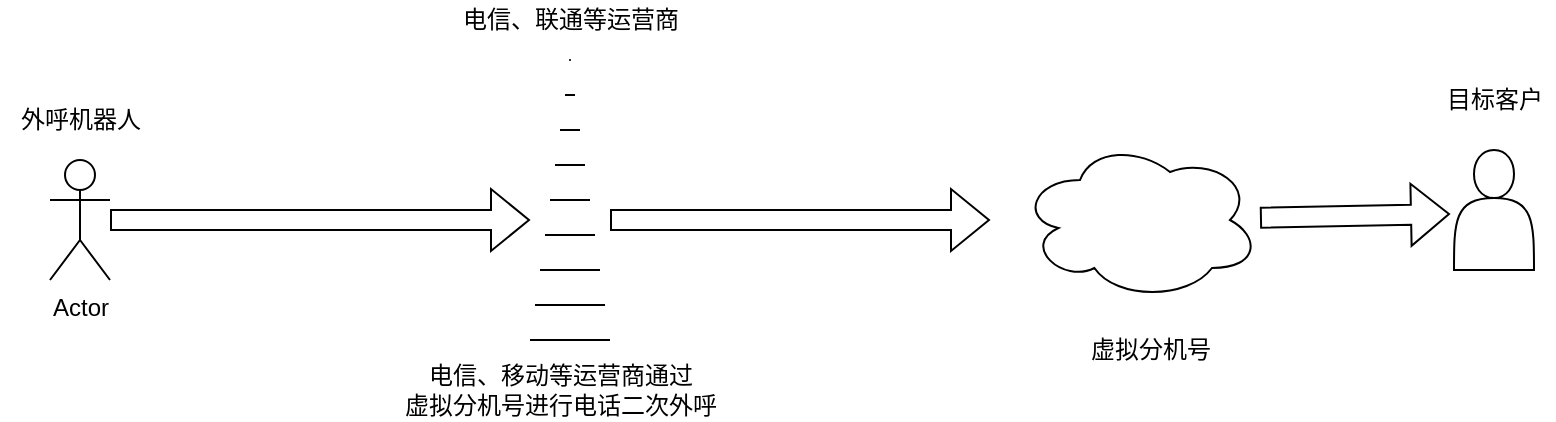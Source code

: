<mxfile version="17.5.0" type="github" pages="2">
  <diagram id="17pct5bd-_R6_cm7R62k" name="Page-1">
    <mxGraphModel dx="1018" dy="659" grid="0" gridSize="10" guides="1" tooltips="1" connect="1" arrows="1" fold="1" page="0" pageScale="1" pageWidth="827" pageHeight="1169" background="none" math="0" shadow="0">
      <root>
        <mxCell id="0" />
        <mxCell id="1" parent="0" />
        <mxCell id="ZFVcRX0ttRsEPcVG1_hr-1" value="Actor" style="shape=umlActor;verticalLabelPosition=bottom;verticalAlign=top;html=1;outlineConnect=0;" vertex="1" parent="1">
          <mxGeometry x="90" y="230" width="30" height="60" as="geometry" />
        </mxCell>
        <mxCell id="ZFVcRX0ttRsEPcVG1_hr-17" value="" style="shape=flexArrow;endArrow=classic;html=1;rounded=0;" edge="1" parent="1" source="ZFVcRX0ttRsEPcVG1_hr-1">
          <mxGeometry width="50" height="50" relative="1" as="geometry">
            <mxPoint x="390" y="360" as="sourcePoint" />
            <mxPoint x="330" y="260" as="targetPoint" />
          </mxGeometry>
        </mxCell>
        <mxCell id="ZFVcRX0ttRsEPcVG1_hr-18" value="" style="shape=mxgraph.arrows2.wedgeArrowDashed;html=1;bendable=0;rounded=0;" edge="1" parent="1">
          <mxGeometry width="100" height="100" relative="1" as="geometry">
            <mxPoint x="350" y="320" as="sourcePoint" />
            <mxPoint x="350" y="180" as="targetPoint" />
          </mxGeometry>
        </mxCell>
        <mxCell id="ZFVcRX0ttRsEPcVG1_hr-20" value="外呼机器人" style="text;html=1;align=center;verticalAlign=middle;resizable=0;points=[];autosize=1;strokeColor=none;fillColor=none;" vertex="1" parent="1">
          <mxGeometry x="65" y="200" width="80" height="20" as="geometry" />
        </mxCell>
        <mxCell id="ZFVcRX0ttRsEPcVG1_hr-21" value="电信、联通等运营商" style="text;html=1;align=center;verticalAlign=middle;resizable=0;points=[];autosize=1;strokeColor=none;fillColor=none;" vertex="1" parent="1">
          <mxGeometry x="290" y="150" width="120" height="20" as="geometry" />
        </mxCell>
        <mxCell id="ZFVcRX0ttRsEPcVG1_hr-22" value="" style="shape=actor;whiteSpace=wrap;html=1;" vertex="1" parent="1">
          <mxGeometry x="792" y="225" width="40" height="60" as="geometry" />
        </mxCell>
        <mxCell id="ZFVcRX0ttRsEPcVG1_hr-23" value="" style="shape=flexArrow;endArrow=classic;html=1;rounded=0;" edge="1" parent="1">
          <mxGeometry width="50" height="50" relative="1" as="geometry">
            <mxPoint x="370" y="260" as="sourcePoint" />
            <mxPoint x="560" y="260" as="targetPoint" />
          </mxGeometry>
        </mxCell>
        <mxCell id="ZFVcRX0ttRsEPcVG1_hr-24" value="目标客户" style="text;html=1;align=center;verticalAlign=middle;resizable=0;points=[];autosize=1;strokeColor=none;fillColor=none;" vertex="1" parent="1">
          <mxGeometry x="782" y="190" width="60" height="20" as="geometry" />
        </mxCell>
        <mxCell id="ZFVcRX0ttRsEPcVG1_hr-25" value="电信、移动等运营商通过&lt;br&gt;虚拟分机号进行电话二次外呼" style="text;html=1;align=center;verticalAlign=middle;resizable=0;points=[];autosize=1;strokeColor=none;fillColor=none;" vertex="1" parent="1">
          <mxGeometry x="260" y="330" width="170" height="30" as="geometry" />
        </mxCell>
        <mxCell id="ZFVcRX0ttRsEPcVG1_hr-27" value="" style="ellipse;shape=cloud;whiteSpace=wrap;html=1;" vertex="1" parent="1">
          <mxGeometry x="575" y="220" width="120" height="80" as="geometry" />
        </mxCell>
        <mxCell id="ZFVcRX0ttRsEPcVG1_hr-29" value="" style="shape=flexArrow;endArrow=classic;html=1;rounded=0;" edge="1" parent="1" source="ZFVcRX0ttRsEPcVG1_hr-27">
          <mxGeometry width="50" height="50" relative="1" as="geometry">
            <mxPoint x="399" y="349" as="sourcePoint" />
            <mxPoint x="790" y="257" as="targetPoint" />
          </mxGeometry>
        </mxCell>
        <mxCell id="ZFVcRX0ttRsEPcVG1_hr-30" value="虚拟分机号" style="text;html=1;align=center;verticalAlign=middle;resizable=0;points=[];autosize=1;strokeColor=none;fillColor=none;" vertex="1" parent="1">
          <mxGeometry x="605" y="316" width="70" height="18" as="geometry" />
        </mxCell>
      </root>
    </mxGraphModel>
  </diagram>
  <diagram id="3ZJ99M01-rlFQCI2QktX" name="Page-2">
    <mxGraphModel dx="1757" dy="1203" grid="0" gridSize="10" guides="1" tooltips="1" connect="1" arrows="1" fold="1" page="0" pageScale="1" pageWidth="827" pageHeight="1169" math="0" shadow="0">
      <root>
        <mxCell id="0" />
        <mxCell id="1" parent="0" />
        <mxCell id="4m6WefljovSOOzzvM4tm-5" value="" style="edgeStyle=orthogonalEdgeStyle;rounded=0;orthogonalLoop=1;jettySize=auto;html=1;exitX=0.5;exitY=1;exitDx=0;exitDy=0;" edge="1" parent="1" source="4m6WefljovSOOzzvM4tm-13">
          <mxGeometry relative="1" as="geometry">
            <mxPoint x="333" y="-31" as="sourcePoint" />
            <mxPoint x="163" y="426" as="targetPoint" />
          </mxGeometry>
        </mxCell>
        <mxCell id="4m6WefljovSOOzzvM4tm-7" value="" style="edgeStyle=orthogonalEdgeStyle;rounded=0;orthogonalLoop=1;jettySize=auto;html=1;" edge="1" parent="1" source="4m6WefljovSOOzzvM4tm-1">
          <mxGeometry relative="1" as="geometry">
            <mxPoint x="165" y="68" as="targetPoint" />
          </mxGeometry>
        </mxCell>
        <mxCell id="4m6WefljovSOOzzvM4tm-1" value="实时音频信号数据" style="rounded=0;whiteSpace=wrap;html=1;" vertex="1" parent="1">
          <mxGeometry x="105" y="-38" width="120" height="60" as="geometry" />
        </mxCell>
        <mxCell id="4m6WefljovSOOzzvM4tm-26" value="" style="edgeStyle=orthogonalEdgeStyle;rounded=0;orthogonalLoop=1;jettySize=auto;html=1;" edge="1" parent="1" source="4m6WefljovSOOzzvM4tm-2">
          <mxGeometry relative="1" as="geometry">
            <mxPoint x="159" y="540" as="targetPoint" />
          </mxGeometry>
        </mxCell>
        <mxCell id="4m6WefljovSOOzzvM4tm-2" value="采用wav2vec预训练模型获取上述音频特征信号" style="whiteSpace=wrap;html=1;rounded=0;" vertex="1" parent="1">
          <mxGeometry x="99" y="428" width="120" height="60" as="geometry" />
        </mxCell>
        <mxCell id="4m6WefljovSOOzzvM4tm-18" value="" style="edgeStyle=orthogonalEdgeStyle;rounded=0;orthogonalLoop=1;jettySize=auto;html=1;" edge="1" parent="1" source="4m6WefljovSOOzzvM4tm-4" target="4m6WefljovSOOzzvM4tm-17">
          <mxGeometry relative="1" as="geometry" />
        </mxCell>
        <mxCell id="4m6WefljovSOOzzvM4tm-4" value="CNN卷积神经网络对音频特征信号进行模型判定" style="whiteSpace=wrap;html=1;rounded=0;" vertex="1" parent="1">
          <mxGeometry x="103" y="543" width="120" height="60" as="geometry" />
        </mxCell>
        <mxCell id="4m6WefljovSOOzzvM4tm-9" value="" style="edgeStyle=orthogonalEdgeStyle;rounded=0;orthogonalLoop=1;jettySize=auto;html=1;" edge="1" parent="1" source="4m6WefljovSOOzzvM4tm-6">
          <mxGeometry relative="1" as="geometry">
            <mxPoint x="163" y="178" as="targetPoint" />
          </mxGeometry>
        </mxCell>
        <mxCell id="4m6WefljovSOOzzvM4tm-6" value="采用音频声学知识对上述音频信号进行第一次过滤" style="whiteSpace=wrap;html=1;rounded=0;" vertex="1" parent="1">
          <mxGeometry x="103" y="70" width="120" height="60" as="geometry" />
        </mxCell>
        <mxCell id="4m6WefljovSOOzzvM4tm-11" value="" style="edgeStyle=orthogonalEdgeStyle;rounded=0;orthogonalLoop=1;jettySize=auto;html=1;" edge="1" parent="1" source="4m6WefljovSOOzzvM4tm-8" target="4m6WefljovSOOzzvM4tm-10">
          <mxGeometry relative="1" as="geometry" />
        </mxCell>
        <mxCell id="4m6WefljovSOOzzvM4tm-14" value="" style="edgeStyle=orthogonalEdgeStyle;rounded=0;orthogonalLoop=1;jettySize=auto;html=1;exitX=0.5;exitY=1;exitDx=0;exitDy=0;" edge="1" parent="1" source="4m6WefljovSOOzzvM4tm-8">
          <mxGeometry relative="1" as="geometry">
            <mxPoint x="163" y="314" as="targetPoint" />
          </mxGeometry>
        </mxCell>
        <mxCell id="4m6WefljovSOOzzvM4tm-8" value="是否有声音信号" style="rhombus;whiteSpace=wrap;html=1;rounded=0;" vertex="1" parent="1">
          <mxGeometry x="123" y="180" width="80" height="80" as="geometry" />
        </mxCell>
        <mxCell id="4m6WefljovSOOzzvM4tm-10" value="仍然处于未接通状态，重新获取音频信号数据，接着判定" style="whiteSpace=wrap;html=1;rounded=0;" vertex="1" parent="1">
          <mxGeometry x="-95" y="190" width="120" height="60" as="geometry" />
        </mxCell>
        <mxCell id="4m6WefljovSOOzzvM4tm-12" value="无声音信号" style="text;html=1;align=center;verticalAlign=middle;resizable=0;points=[];autosize=1;strokeColor=none;fillColor=none;" vertex="1" parent="1">
          <mxGeometry x="45" y="229" width="70" height="18" as="geometry" />
        </mxCell>
        <mxCell id="4m6WefljovSOOzzvM4tm-13" value="对声音信号进行如下判定" style="whiteSpace=wrap;html=1;rounded=0;" vertex="1" parent="1">
          <mxGeometry x="103" y="316" width="120" height="60" as="geometry" />
        </mxCell>
        <mxCell id="4m6WefljovSOOzzvM4tm-15" value="有声音信号" style="text;html=1;align=center;verticalAlign=middle;resizable=0;points=[];autosize=1;strokeColor=none;fillColor=none;" vertex="1" parent="1">
          <mxGeometry x="164" y="270" width="70" height="18" as="geometry" />
        </mxCell>
        <mxCell id="4m6WefljovSOOzzvM4tm-20" value="" style="edgeStyle=orthogonalEdgeStyle;rounded=0;orthogonalLoop=1;jettySize=auto;html=1;" edge="1" parent="1" source="4m6WefljovSOOzzvM4tm-17" target="4m6WefljovSOOzzvM4tm-19">
          <mxGeometry relative="1" as="geometry" />
        </mxCell>
        <mxCell id="4m6WefljovSOOzzvM4tm-23" value="" style="edgeStyle=orthogonalEdgeStyle;rounded=0;orthogonalLoop=1;jettySize=auto;html=1;" edge="1" parent="1" source="4m6WefljovSOOzzvM4tm-17" target="4m6WefljovSOOzzvM4tm-22">
          <mxGeometry relative="1" as="geometry" />
        </mxCell>
        <mxCell id="4m6WefljovSOOzzvM4tm-17" value="是否接通第一次判定" style="rhombus;whiteSpace=wrap;html=1;rounded=0;" vertex="1" parent="1">
          <mxGeometry x="123" y="665" width="80" height="80" as="geometry" />
        </mxCell>
        <mxCell id="4m6WefljovSOOzzvM4tm-19" value="未接通状态进一步判定" style="whiteSpace=wrap;html=1;rounded=0;" vertex="1" parent="1">
          <mxGeometry x="-57" y="675" width="120" height="60" as="geometry" />
        </mxCell>
        <mxCell id="4m6WefljovSOOzzvM4tm-21" value="未接通" style="text;html=1;align=center;verticalAlign=middle;resizable=0;points=[];autosize=1;strokeColor=none;fillColor=none;" vertex="1" parent="1">
          <mxGeometry x="69" y="684" width="46" height="18" as="geometry" />
        </mxCell>
        <mxCell id="4m6WefljovSOOzzvM4tm-22" value="已接通状态进一步判定" style="whiteSpace=wrap;html=1;rounded=0;" vertex="1" parent="1">
          <mxGeometry x="263" y="675" width="120" height="60" as="geometry" />
        </mxCell>
        <mxCell id="4m6WefljovSOOzzvM4tm-24" value="已接通" style="text;html=1;align=center;verticalAlign=middle;resizable=0;points=[];autosize=1;strokeColor=none;fillColor=none;" vertex="1" parent="1">
          <mxGeometry x="203" y="684" width="46" height="18" as="geometry" />
        </mxCell>
        <mxCell id="4m6WefljovSOOzzvM4tm-31" value="" style="endArrow=classic;startArrow=classic;html=1;rounded=0;" edge="1" parent="1">
          <mxGeometry width="50" height="50" relative="1" as="geometry">
            <mxPoint x="238" y="800" as="sourcePoint" />
            <mxPoint x="330" y="735" as="targetPoint" />
            <Array as="points">
              <mxPoint x="330" y="800" />
            </Array>
          </mxGeometry>
        </mxCell>
        <mxCell id="4m6WefljovSOOzzvM4tm-32" value="" style="endArrow=classic;startArrow=classic;html=1;rounded=0;exitX=0.5;exitY=1;exitDx=0;exitDy=0;" edge="1" parent="1" source="4m6WefljovSOOzzvM4tm-19">
          <mxGeometry width="50" height="50" relative="1" as="geometry">
            <mxPoint x="211" y="742" as="sourcePoint" />
            <mxPoint x="100" y="804" as="targetPoint" />
            <Array as="points">
              <mxPoint x="3" y="804" />
            </Array>
          </mxGeometry>
        </mxCell>
        <mxCell id="4m6WefljovSOOzzvM4tm-35" value="" style="edgeStyle=orthogonalEdgeStyle;rounded=0;orthogonalLoop=1;jettySize=auto;html=1;" edge="1" parent="1" source="4m6WefljovSOOzzvM4tm-33" target="4m6WefljovSOOzzvM4tm-34">
          <mxGeometry relative="1" as="geometry" />
        </mxCell>
        <mxCell id="4m6WefljovSOOzzvM4tm-33" value="采用Yamnet模型获取上述音频信号特征，取top100特征" style="rounded=1;whiteSpace=wrap;html=1;" vertex="1" parent="1">
          <mxGeometry x="108" y="775" width="120" height="60" as="geometry" />
        </mxCell>
        <mxCell id="4m6WefljovSOOzzvM4tm-37" value="" style="edgeStyle=orthogonalEdgeStyle;rounded=0;orthogonalLoop=1;jettySize=auto;html=1;" edge="1" parent="1" source="4m6WefljovSOOzzvM4tm-34" target="4m6WefljovSOOzzvM4tm-36">
          <mxGeometry relative="1" as="geometry" />
        </mxCell>
        <mxCell id="4m6WefljovSOOzzvM4tm-34" value="top100特征加上CNN模型预测的是否接通特征共同输入到lightgbm模型，进行二次判定" style="whiteSpace=wrap;html=1;rounded=1;" vertex="1" parent="1">
          <mxGeometry x="108" y="915" width="121" height="77" as="geometry" />
        </mxCell>
        <mxCell id="4m6WefljovSOOzzvM4tm-39" value="" style="edgeStyle=orthogonalEdgeStyle;rounded=0;orthogonalLoop=1;jettySize=auto;html=1;" edge="1" parent="1" source="4m6WefljovSOOzzvM4tm-36" target="4m6WefljovSOOzzvM4tm-38">
          <mxGeometry relative="1" as="geometry" />
        </mxCell>
        <mxCell id="4m6WefljovSOOzzvM4tm-43" value="" style="edgeStyle=orthogonalEdgeStyle;rounded=0;orthogonalLoop=1;jettySize=auto;html=1;" edge="1" parent="1" source="4m6WefljovSOOzzvM4tm-36" target="4m6WefljovSOOzzvM4tm-42">
          <mxGeometry relative="1" as="geometry" />
        </mxCell>
        <mxCell id="4m6WefljovSOOzzvM4tm-36" value="是否接通" style="rhombus;whiteSpace=wrap;html=1;rounded=1;" vertex="1" parent="1">
          <mxGeometry x="128.5" y="1070.5" width="80" height="80" as="geometry" />
        </mxCell>
        <mxCell id="4m6WefljovSOOzzvM4tm-38" value="仍然处于未接通状态，接着继续上述流程处理" style="whiteSpace=wrap;html=1;rounded=1;" vertex="1" parent="1">
          <mxGeometry x="-51.5" y="1081.5" width="120" height="60" as="geometry" />
        </mxCell>
        <mxCell id="4m6WefljovSOOzzvM4tm-40" value="未接通" style="text;html=1;align=center;verticalAlign=middle;resizable=0;points=[];autosize=1;strokeColor=none;fillColor=none;" vertex="1" parent="1">
          <mxGeometry x="80" y="1087" width="46" height="18" as="geometry" />
        </mxCell>
        <mxCell id="4m6WefljovSOOzzvM4tm-42" value="已接通，通知外呼机器人" style="whiteSpace=wrap;html=1;rounded=1;" vertex="1" parent="1">
          <mxGeometry x="268.5" y="1080.5" width="120" height="60" as="geometry" />
        </mxCell>
        <mxCell id="4m6WefljovSOOzzvM4tm-44" value="已接通" style="text;html=1;align=center;verticalAlign=middle;resizable=0;points=[];autosize=1;strokeColor=none;fillColor=none;" vertex="1" parent="1">
          <mxGeometry x="207" y="1087" width="46" height="18" as="geometry" />
        </mxCell>
      </root>
    </mxGraphModel>
  </diagram>
</mxfile>
